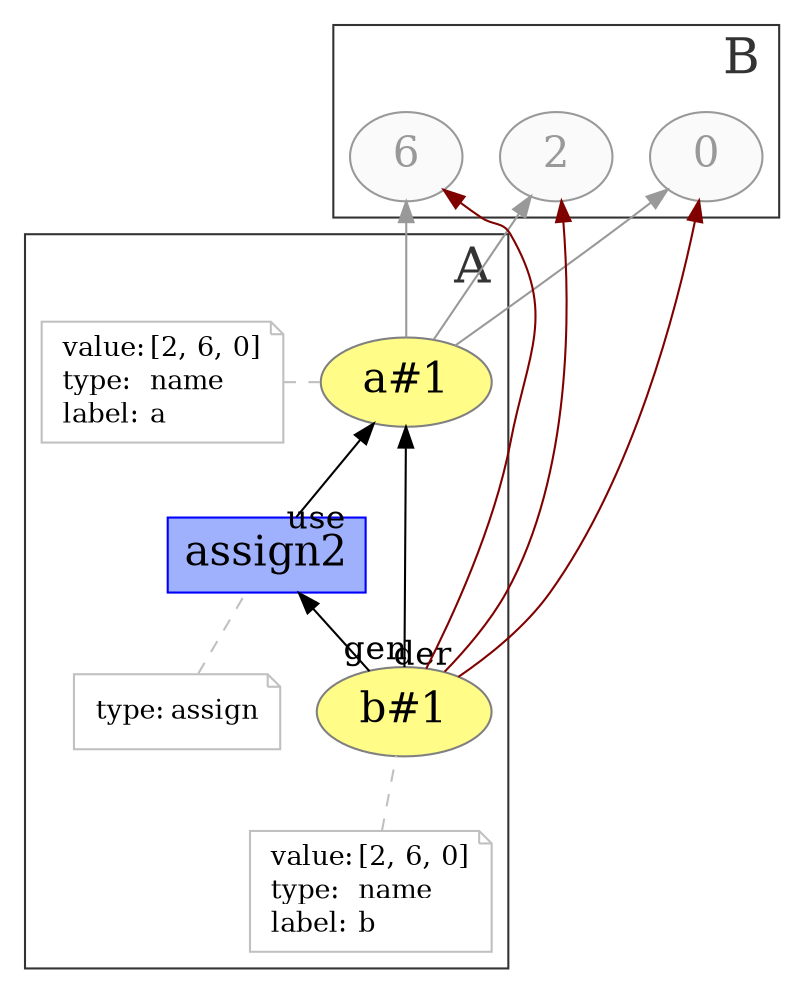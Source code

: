 digraph "PROV" { size="16,12"; rankdir="BT";
newrank=true;
splines = "spline"

subgraph cluster_0 {
    labeljust="r"
    labelloc="b"
    color = "#333333"
    fontcolor = "#333333"
    fontsize = "24"
    label = "A";
    "g/a#1";
    "g/b#1"; "g/assign2"
    "g/a#1-attrs";
    "g/b#1-attrs"; "g/assign2-attrs"
    
}
subgraph cluster_1 {
    labeljust="r"
    labelloc="b"
    color = "#333333"
    fontcolor = "#333333"
    fontsize = "24"
    label = "B";
    "g/0"; "g/6"; "g/2";
}

"g/6" [fillcolor="#FAFAFA",color="#999999",style="filled",fontcolor="#999999",label="6",URL="g/6",fontsize="20"]
"g/2" [fillcolor="#FAFAFA",color="#999999",style="filled",fontcolor="#999999",label="2",URL="g/2",fontsize="20"]
"g/0" [fillcolor="#FAFAFA",color="#999999",style="filled",fontcolor="#999999",label="0",URL="g/0",fontsize="20"]
"g/a#1" [fillcolor="#FFFC87",color="#808080",style="filled",label="a#1",URL="g/a#1",fontsize="20"]
"g/a#1-attrs" [color="gray",shape="note",fontsize="13",fontcolor="black",label=<<TABLE cellpadding="0" border="0">
	<TR>
	    <TD align="left">value:</TD>
	    <TD align="left">[2, 6, 0]</TD>
	</TR>
	<TR>
	    <TD align="left">type:</TD>
	    <TD align="left">name</TD>
	</TR>
	<TR>
	    <TD align="left">label:</TD>
	    <TD align="left">a</TD>
	</TR>
</TABLE>>]
"g/a#1-attrs" -> "g/a#1" [color="gray",style="dashed",arrowhead="none"]
"g/b#1" [fillcolor="#FFFC87",color="#808080",style="filled",label="b#1",URL="g/b#1",fontsize="20"]
"g/b#1-attrs" [color="gray",shape="note",fontsize="13",fontcolor="black",label=<<TABLE cellpadding="0" border="0">
	<TR>
	    <TD align="left">value:</TD>
	    <TD align="left">[2, 6, 0]</TD>
	</TR>
	<TR>
	    <TD align="left">type:</TD>
	    <TD align="left">name</TD>
	</TR>
	<TR>
	    <TD align="left">label:</TD>
	    <TD align="left">b</TD>
	</TR>
</TABLE>>]
"g/b#1-attrs" -> "g/b#1" [color="gray",style="dashed",arrowhead="none"]
"g/a#1" -> "g/2" [fontcolor="#999999",color="#999999"]
"g/a#1" -> "g/6" [fontcolor="#999999",color="#999999"]
"g/a#1" -> "g/0" [fontcolor="#999999",color="#999999"]
"g/b#1" -> "g/2" [color="#800000",fontcolor="#800000"]
"g/b#1" -> "g/6" [color="#800000",fontcolor="#800000"]
"g/b#1" -> "g/0" [color="#800000",fontcolor="#800000"]
"g/assign2" [fillcolor="#9FB1FC",color="#0000FF",shape="polygon",sides="4",style="filled",label="assign2",URL="g/assign2",fontsize="20"]
"g/assign2-attrs" [color="gray",shape="note",fontsize="13",fontcolor="black",label=<<TABLE cellpadding="0" border="0">
	<TR>
	    <TD align="left">type:</TD>
	    <TD align="left">assign</TD>
	</TR>
</TABLE>>]
"g/assign2-attrs" -> "g/assign2" [color="gray",style="dashed",arrowhead="none"]
"g/b#1" -> "g/a#1" [labelfontsize="16",labeldistance="1",labelangle="60.0",rotation="20",taillabel="der"]

{rank=same "g/a#1" "g/a#1-attrs"}
"g/assign2" -> "g/a#1" [labelfontsize="16",labeldistance="1",labelangle="60.0",rotation="20",taillabel="use"]
"g/b#1" -> "g/assign2" [labelfontsize="16",labeldistance="1",labelangle="60.0",rotation="20",taillabel="gen"]
}
